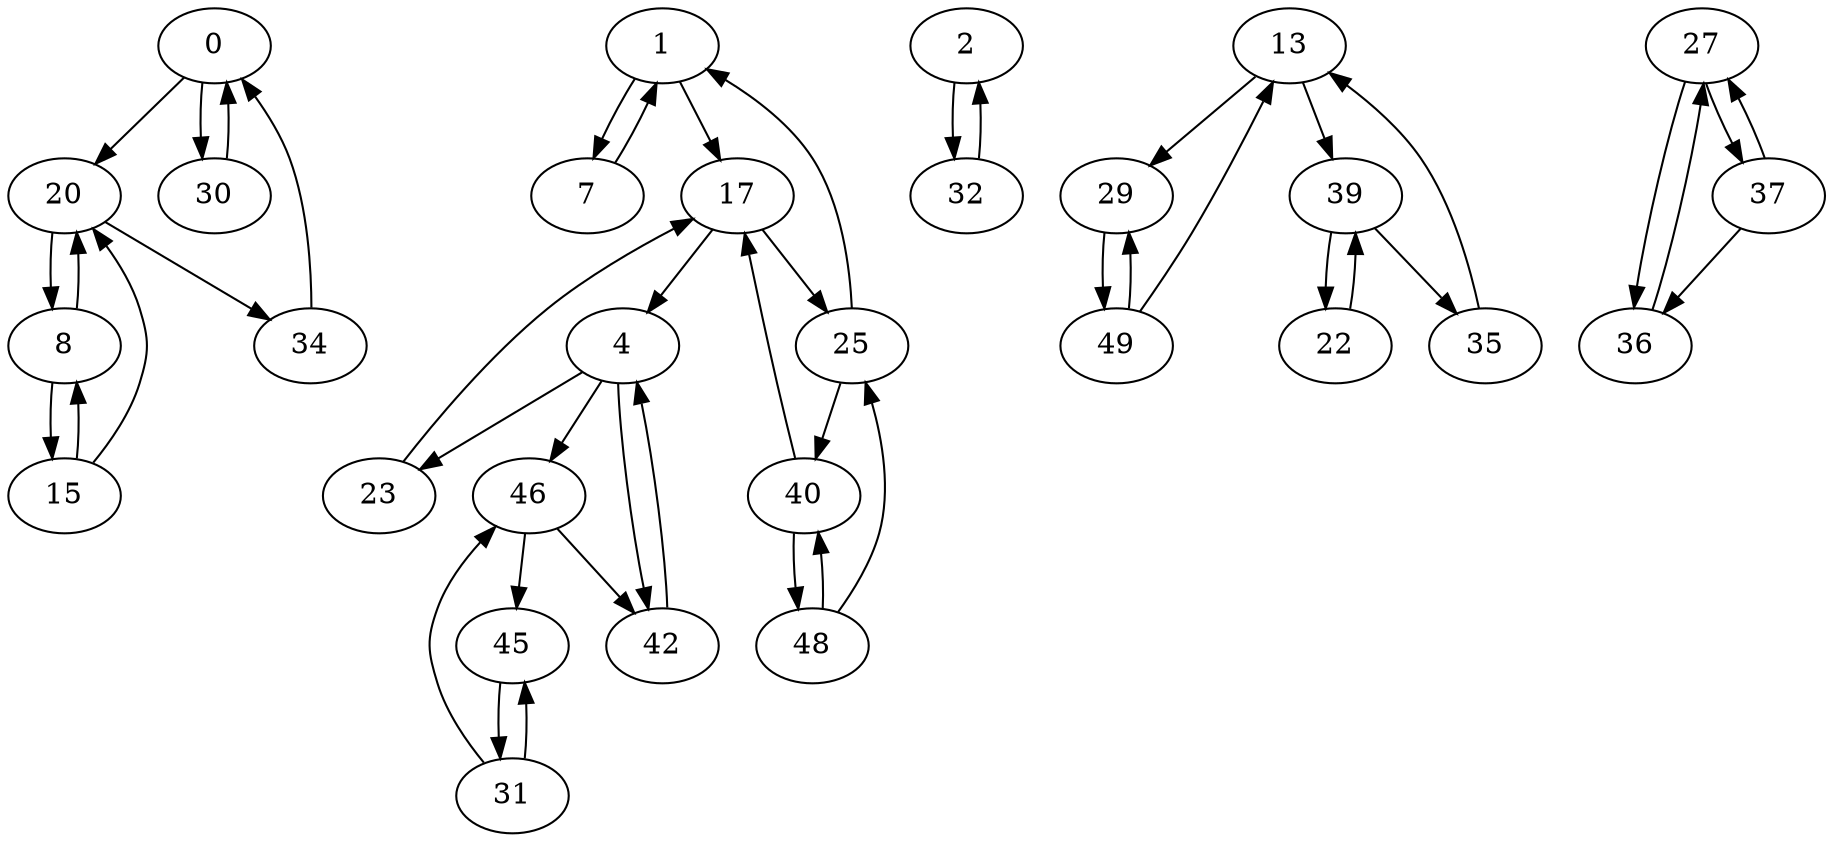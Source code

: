 digraph G {
  0 -> 20;
  0 -> 30;
  1 -> 7;
  1 -> 17;
  2 -> 32;
  4 -> 23;
  4 -> 42;
  4 -> 46;
  7 -> 1;
  8 -> 15;
  8 -> 20;
  13 -> 29;
  13 -> 39;
  15 -> 8;
  15 -> 20;
  17 -> 4;
  17 -> 25;
  20 -> 8;
  20 -> 34;
  22 -> 39;
  23 -> 17;
  25 -> 1;
  25 -> 40;
  27 -> 36;
  27 -> 37;
  29 -> 49;
  30 -> 0;
  31 -> 45;
  31 -> 46;
  32 -> 2;
  34 -> 0;
  35 -> 13;
  36 -> 27;
  37 -> 27;
  37 -> 36;
  39 -> 22;
  39 -> 35;
  40 -> 17;
  40 -> 48;
  42 -> 4;
  45 -> 31;
  46 -> 42;
  46 -> 45;
  48 -> 25;
  48 -> 40;
  49 -> 13;
  49 -> 29;
}